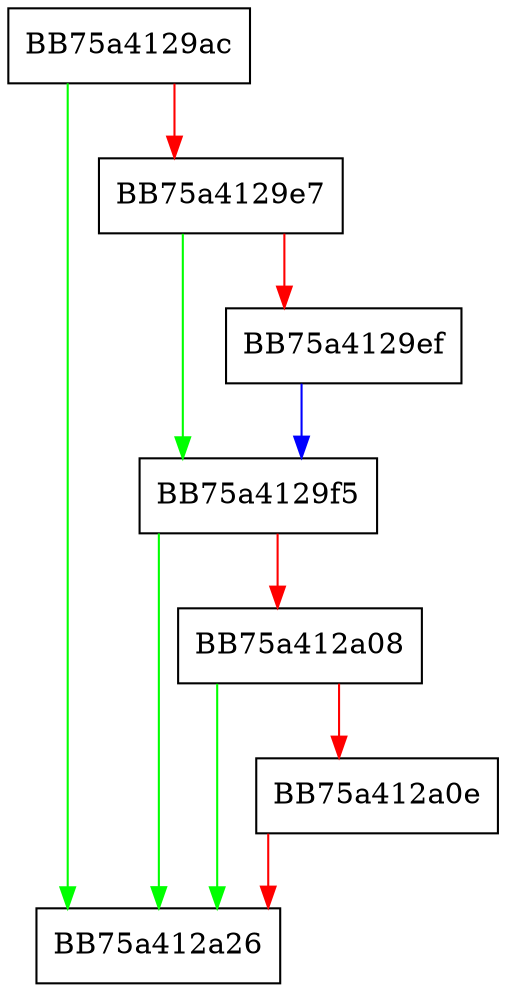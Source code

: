 digraph MonitorReadWriteVm {
  node [shape="box"];
  graph [splines=ortho];
  BB75a4129ac -> BB75a412a26 [color="green"];
  BB75a4129ac -> BB75a4129e7 [color="red"];
  BB75a4129e7 -> BB75a4129f5 [color="green"];
  BB75a4129e7 -> BB75a4129ef [color="red"];
  BB75a4129ef -> BB75a4129f5 [color="blue"];
  BB75a4129f5 -> BB75a412a26 [color="green"];
  BB75a4129f5 -> BB75a412a08 [color="red"];
  BB75a412a08 -> BB75a412a26 [color="green"];
  BB75a412a08 -> BB75a412a0e [color="red"];
  BB75a412a0e -> BB75a412a26 [color="red"];
}